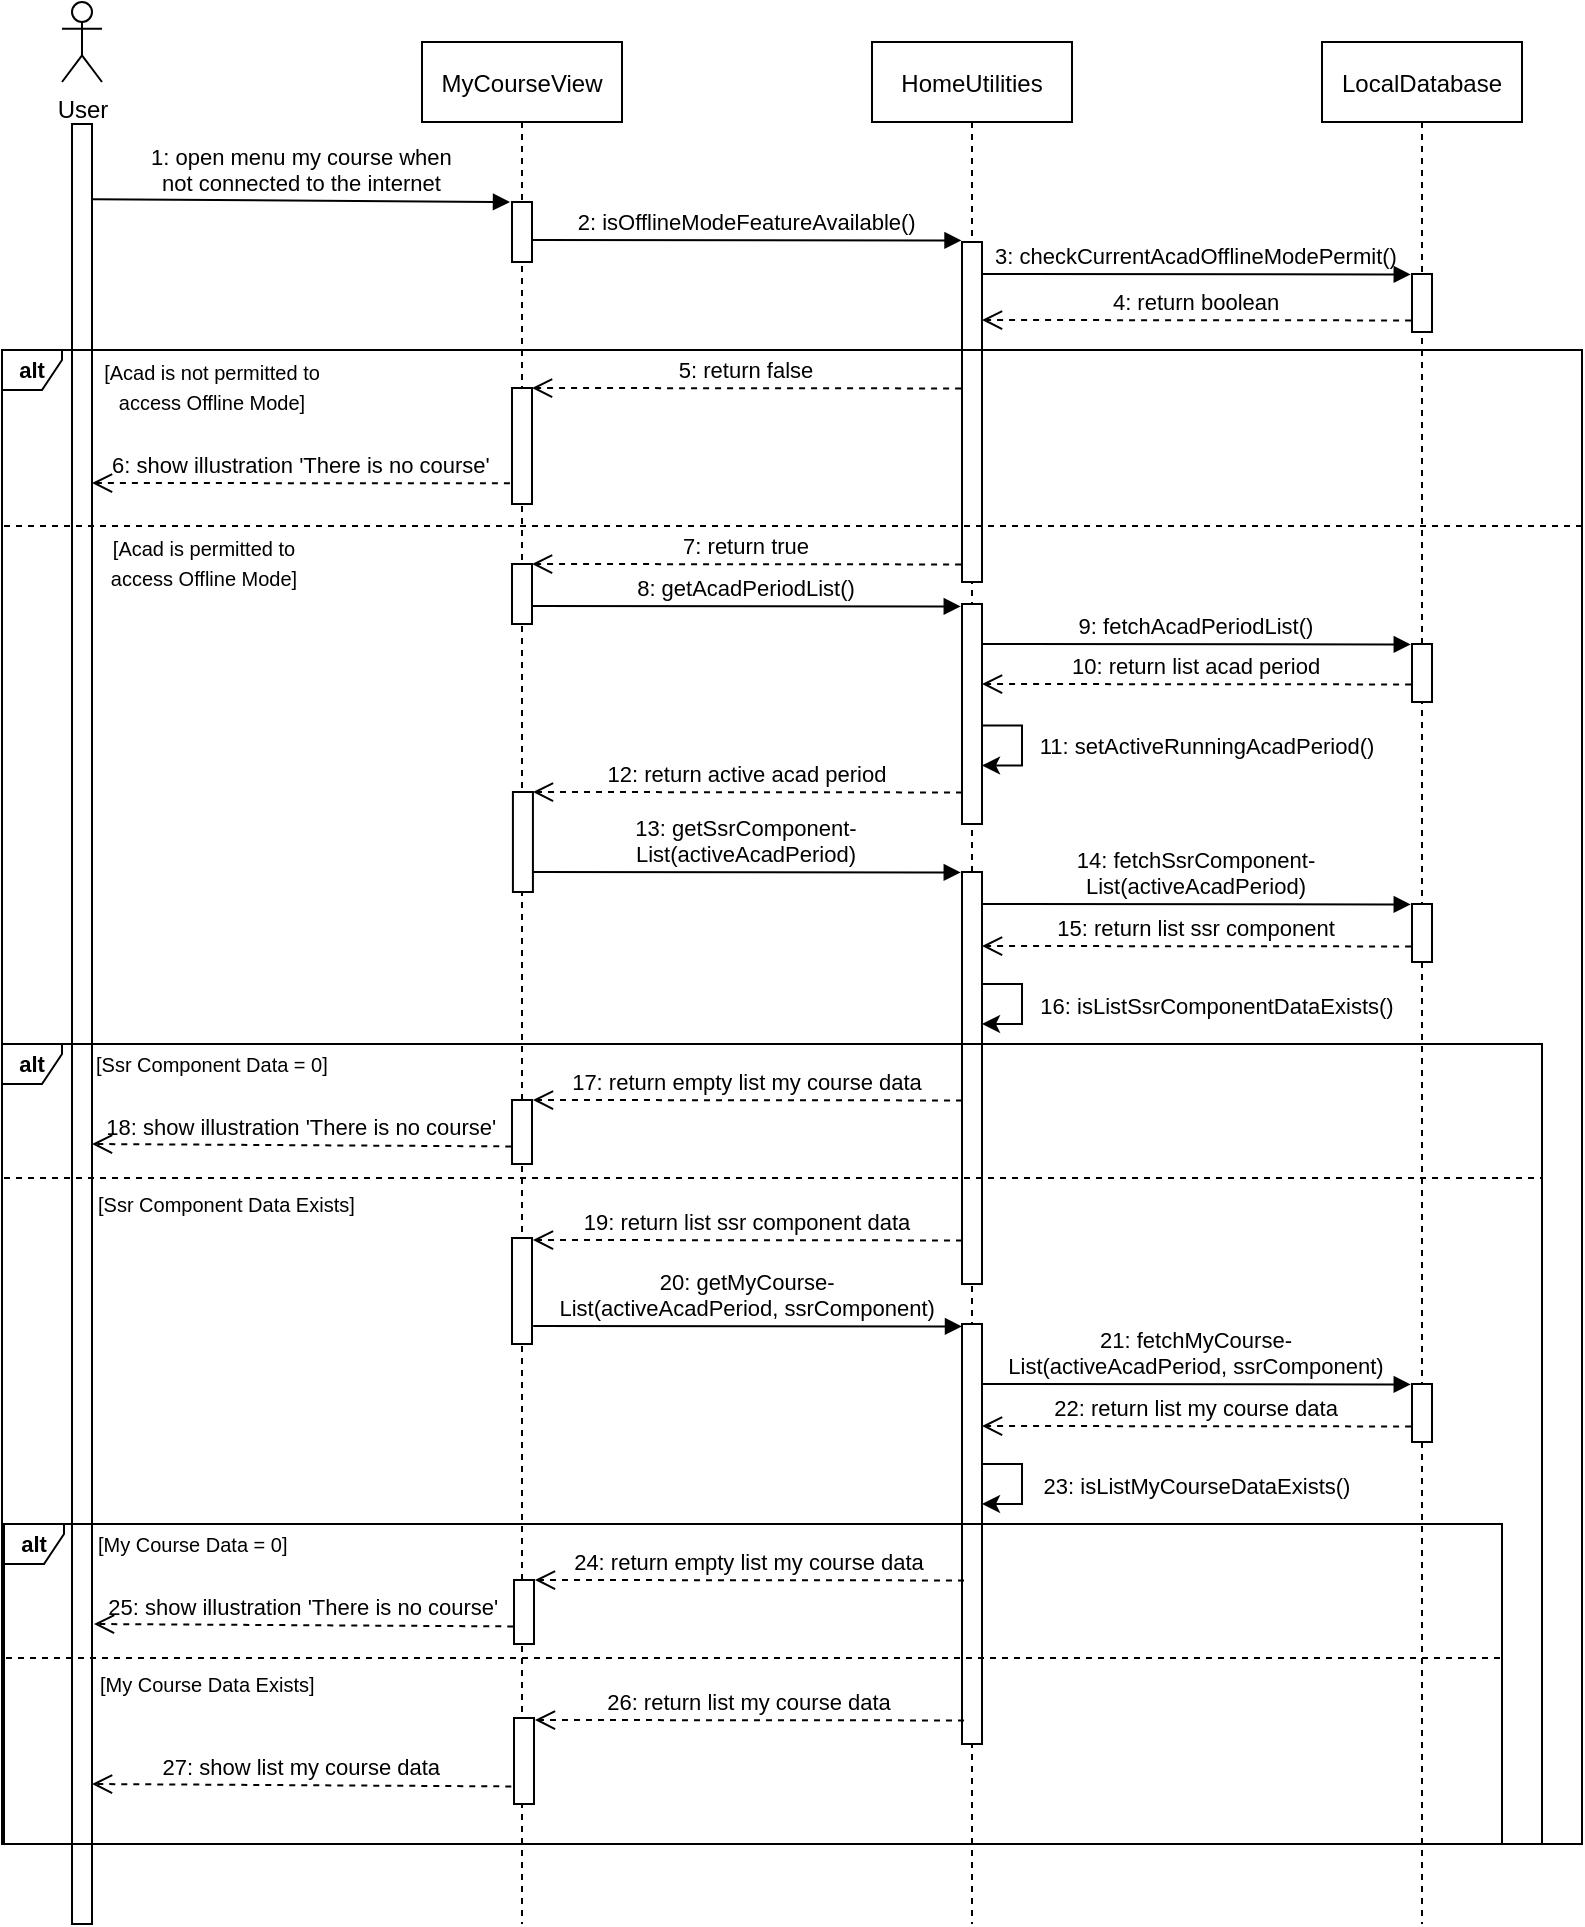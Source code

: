 <mxfile version="20.8.3" type="github">
  <diagram id="kgpKYQtTHZ0yAKxKKP6v" name="Page-1">
    <mxGraphModel dx="3058" dy="612" grid="1" gridSize="10" guides="1" tooltips="1" connect="1" arrows="1" fold="1" page="1" pageScale="1" pageWidth="850" pageHeight="1100" math="0" shadow="0">
      <root>
        <mxCell id="0" />
        <mxCell id="1" parent="0" />
        <mxCell id="3nuBFxr9cyL0pnOWT2aG-1" value="MyCourseView" style="shape=umlLifeline;perimeter=lifelinePerimeter;container=1;collapsible=0;recursiveResize=0;rounded=0;shadow=0;strokeWidth=1;" parent="1" vertex="1">
          <mxGeometry x="-1460" y="80" width="100" height="941" as="geometry" />
        </mxCell>
        <mxCell id="3nuBFxr9cyL0pnOWT2aG-2" value="" style="points=[];perimeter=orthogonalPerimeter;rounded=0;shadow=0;strokeWidth=1;" parent="3nuBFxr9cyL0pnOWT2aG-1" vertex="1">
          <mxGeometry x="45" y="80" width="10" height="30" as="geometry" />
        </mxCell>
        <mxCell id="VgFMn7d585Ha0XAmIZsE-6" value="1: open menu my course when &#xa;not connected to the internet" style="verticalAlign=bottom;endArrow=block;shadow=0;strokeWidth=1;fontStyle=0;labelBorderColor=none;labelBackgroundColor=none;exitX=1.021;exitY=0.034;exitDx=0;exitDy=0;exitPerimeter=0;" parent="3nuBFxr9cyL0pnOWT2aG-1" edge="1">
          <mxGeometry relative="1" as="geometry">
            <mxPoint x="-164.79" y="78.62" as="sourcePoint" />
            <mxPoint x="44" y="80" as="targetPoint" />
          </mxGeometry>
        </mxCell>
        <mxCell id="3nuBFxr9cyL0pnOWT2aG-5" value="HomeUtilities" style="shape=umlLifeline;perimeter=lifelinePerimeter;container=1;collapsible=0;recursiveResize=0;rounded=0;shadow=0;strokeWidth=1;" parent="1" vertex="1">
          <mxGeometry x="-1235" y="80" width="100" height="941" as="geometry" />
        </mxCell>
        <mxCell id="VgFMn7d585Ha0XAmIZsE-7" value="2: isOfflineModeFeatureAvailable()" style="verticalAlign=bottom;endArrow=block;shadow=0;strokeWidth=1;fontStyle=0;labelBorderColor=none;labelBackgroundColor=none;entryX=-0.024;entryY=0.003;entryDx=0;entryDy=0;entryPerimeter=0;" parent="3nuBFxr9cyL0pnOWT2aG-5" edge="1">
          <mxGeometry relative="1" as="geometry">
            <mxPoint x="-169.633" y="99" as="sourcePoint" />
            <mxPoint x="44.76" y="99.21" as="targetPoint" />
          </mxGeometry>
        </mxCell>
        <mxCell id="VgFMn7d585Ha0XAmIZsE-16" value="" style="points=[];perimeter=orthogonalPerimeter;rounded=0;shadow=0;strokeWidth=1;" parent="3nuBFxr9cyL0pnOWT2aG-5" vertex="1">
          <mxGeometry x="45" y="100" width="10" height="170" as="geometry" />
        </mxCell>
        <mxCell id="eCdpHvhe5fwS4jkzBV9C-27" value="" style="points=[];perimeter=orthogonalPerimeter;rounded=0;shadow=0;strokeWidth=1;" vertex="1" parent="1">
          <mxGeometry x="-1190" y="495" width="10" height="206" as="geometry" />
        </mxCell>
        <mxCell id="D12k0bA-BJYKIJGbDswn-10" value="" style="group" parent="1" vertex="1" connectable="0">
          <mxGeometry x="-1640" y="80" width="20" height="710" as="geometry" />
        </mxCell>
        <mxCell id="D12k0bA-BJYKIJGbDswn-4" value="User" style="shape=umlActor;verticalLabelPosition=bottom;verticalAlign=top;html=1;outlineConnect=0;" parent="D12k0bA-BJYKIJGbDswn-10" vertex="1">
          <mxGeometry y="-20" width="20" height="40" as="geometry" />
        </mxCell>
        <mxCell id="VgFMn7d585Ha0XAmIZsE-21" value="" style="points=[];perimeter=orthogonalPerimeter;rounded=0;shadow=0;strokeWidth=1;" parent="1" vertex="1">
          <mxGeometry x="-1635" y="121" width="10" height="900" as="geometry" />
        </mxCell>
        <mxCell id="VgFMn7d585Ha0XAmIZsE-23" value="&lt;b&gt;alt&lt;/b&gt;" style="shape=umlFrame;whiteSpace=wrap;html=1;fontSize=11;width=30;height=20;fillColor=none;" parent="1" vertex="1">
          <mxGeometry x="-1670" y="234" width="790" height="747" as="geometry" />
        </mxCell>
        <mxCell id="VgFMn7d585Ha0XAmIZsE-24" value="&lt;span style=&quot;font-size: 10px;&quot;&gt;[Acad is not permitted to access Offline Mode]&lt;/span&gt;" style="text;html=1;strokeColor=none;fillColor=none;align=center;verticalAlign=middle;whiteSpace=wrap;rounded=0;" parent="1" vertex="1">
          <mxGeometry x="-1620" y="234" width="110" height="35.5" as="geometry" />
        </mxCell>
        <mxCell id="VgFMn7d585Ha0XAmIZsE-25" value="" style="points=[];perimeter=orthogonalPerimeter;rounded=0;shadow=0;strokeWidth=1;" parent="1" vertex="1">
          <mxGeometry x="-1415" y="253" width="10" height="58" as="geometry" />
        </mxCell>
        <mxCell id="VgFMn7d585Ha0XAmIZsE-26" value="5: return false" style="verticalAlign=bottom;endArrow=open;dashed=1;endSize=8;exitX=0;exitY=0.95;shadow=0;strokeWidth=1;entryX=1.046;entryY=0.283;entryDx=0;entryDy=0;entryPerimeter=0;" parent="1" edge="1">
          <mxGeometry relative="1" as="geometry">
            <mxPoint x="-1405" y="253" as="targetPoint" />
            <mxPoint x="-1190.46" y="253.22" as="sourcePoint" />
          </mxGeometry>
        </mxCell>
        <mxCell id="VgFMn7d585Ha0XAmIZsE-49" value="" style="line;strokeWidth=1;fillColor=none;align=left;verticalAlign=middle;spacingTop=-1;spacingLeft=3;spacingRight=3;rotatable=0;labelPosition=right;points=[];portConstraint=eastwest;strokeColor=inherit;fontSize=10;dashed=1;" parent="1" vertex="1">
          <mxGeometry x="-1669" y="318" width="789" height="8" as="geometry" />
        </mxCell>
        <mxCell id="VgFMn7d585Ha0XAmIZsE-50" value="&lt;span style=&quot;font-size: 10px;&quot;&gt;[Acad is permitted to access Offline Mode]&lt;/span&gt;" style="text;html=1;strokeColor=none;fillColor=none;align=center;verticalAlign=middle;whiteSpace=wrap;rounded=0;" parent="1" vertex="1">
          <mxGeometry x="-1624" y="322" width="110" height="35.5" as="geometry" />
        </mxCell>
        <mxCell id="VgFMn7d585Ha0XAmIZsE-52" value="7: return true" style="verticalAlign=bottom;endArrow=open;dashed=1;endSize=8;exitX=0;exitY=0.95;shadow=0;strokeWidth=1;entryX=1.046;entryY=0.283;entryDx=0;entryDy=0;entryPerimeter=0;" parent="1" edge="1">
          <mxGeometry relative="1" as="geometry">
            <mxPoint x="-1405.0" y="341" as="targetPoint" />
            <mxPoint x="-1190.46" y="341.22" as="sourcePoint" />
          </mxGeometry>
        </mxCell>
        <mxCell id="Guo4P8dY95QTmtFHYeZ4-5" value="6: show illustration &#39;There is no course&#39;" style="verticalAlign=bottom;endArrow=open;dashed=1;endSize=8;shadow=0;strokeWidth=1;entryX=1.046;entryY=0.283;entryDx=0;entryDy=0;entryPerimeter=0;exitX=-0.105;exitY=0.86;exitDx=0;exitDy=0;exitPerimeter=0;labelBackgroundColor=none;" parent="1" edge="1">
          <mxGeometry relative="1" as="geometry">
            <mxPoint x="-1625.0" y="300.5" as="targetPoint" />
            <mxPoint x="-1416.05" y="300.66" as="sourcePoint" />
          </mxGeometry>
        </mxCell>
        <mxCell id="Guo4P8dY95QTmtFHYeZ4-6" value="" style="points=[];perimeter=orthogonalPerimeter;rounded=0;shadow=0;strokeWidth=1;" parent="1" vertex="1">
          <mxGeometry x="-1415" y="341" width="10" height="30" as="geometry" />
        </mxCell>
        <mxCell id="Guo4P8dY95QTmtFHYeZ4-7" value="8: getAcadPeriodList()" style="verticalAlign=bottom;endArrow=block;shadow=0;strokeWidth=1;fontStyle=0;labelBorderColor=none;labelBackgroundColor=none;entryX=-0.024;entryY=0.003;entryDx=0;entryDy=0;entryPerimeter=0;" parent="1" edge="1">
          <mxGeometry relative="1" as="geometry">
            <mxPoint x="-1405.003" y="362" as="sourcePoint" />
            <mxPoint x="-1190.61" y="362.21" as="targetPoint" />
          </mxGeometry>
        </mxCell>
        <mxCell id="Guo4P8dY95QTmtFHYeZ4-11" value="&lt;b&gt;alt&lt;/b&gt;" style="shape=umlFrame;whiteSpace=wrap;html=1;fontSize=11;width=30;height=20;fillColor=none;" parent="1" vertex="1">
          <mxGeometry x="-1670" y="581" width="770" height="400" as="geometry" />
        </mxCell>
        <mxCell id="Guo4P8dY95QTmtFHYeZ4-12" value="&lt;span style=&quot;font-size: 10px;&quot;&gt;[Ssr Component Data = 0]&lt;/span&gt;" style="text;html=1;strokeColor=none;fillColor=none;align=left;verticalAlign=middle;whiteSpace=wrap;rounded=0;" parent="1" vertex="1">
          <mxGeometry x="-1625" y="581" width="125" height="20" as="geometry" />
        </mxCell>
        <mxCell id="Guo4P8dY95QTmtFHYeZ4-13" value="17: return empty list my course data" style="verticalAlign=bottom;endArrow=open;dashed=1;endSize=8;exitX=0;exitY=0.95;shadow=0;strokeWidth=1;entryX=1.046;entryY=0.283;entryDx=0;entryDy=0;entryPerimeter=0;" parent="1" edge="1">
          <mxGeometry relative="1" as="geometry">
            <mxPoint x="-1404.54" y="609" as="targetPoint" />
            <mxPoint x="-1190" y="609.22" as="sourcePoint" />
          </mxGeometry>
        </mxCell>
        <mxCell id="Guo4P8dY95QTmtFHYeZ4-14" value="" style="points=[];perimeter=orthogonalPerimeter;rounded=0;shadow=0;strokeWidth=1;" parent="1" vertex="1">
          <mxGeometry x="-1415" y="609" width="10" height="32" as="geometry" />
        </mxCell>
        <mxCell id="Guo4P8dY95QTmtFHYeZ4-15" value="18: show illustration &#39;There is no course&#39;" style="verticalAlign=bottom;endArrow=open;dashed=1;endSize=8;shadow=0;strokeWidth=1;entryX=1.046;entryY=0.283;entryDx=0;entryDy=0;entryPerimeter=0;exitX=-0.036;exitY=0.882;exitDx=0;exitDy=0;exitPerimeter=0;labelBackgroundColor=none;" parent="1" edge="1">
          <mxGeometry relative="1" as="geometry">
            <mxPoint x="-1625.0" y="631.0" as="targetPoint" />
            <mxPoint x="-1415.36" y="632.21" as="sourcePoint" />
          </mxGeometry>
        </mxCell>
        <mxCell id="Guo4P8dY95QTmtFHYeZ4-18" value="" style="line;strokeWidth=1;fillColor=none;align=left;verticalAlign=middle;spacingTop=-1;spacingLeft=3;spacingRight=3;rotatable=0;labelPosition=right;points=[];portConstraint=eastwest;strokeColor=inherit;fontSize=10;dashed=1;" parent="1" vertex="1">
          <mxGeometry x="-1669" y="644" width="769" height="8" as="geometry" />
        </mxCell>
        <mxCell id="Guo4P8dY95QTmtFHYeZ4-19" value="&lt;span style=&quot;font-size: 10px;&quot;&gt;[Ssr Component Data Exists]&lt;/span&gt;" style="text;html=1;strokeColor=none;fillColor=none;align=left;verticalAlign=middle;whiteSpace=wrap;rounded=0;" parent="1" vertex="1">
          <mxGeometry x="-1624" y="651" width="135" height="20" as="geometry" />
        </mxCell>
        <mxCell id="Guo4P8dY95QTmtFHYeZ4-20" value="" style="points=[];perimeter=orthogonalPerimeter;rounded=0;shadow=0;strokeWidth=1;" parent="1" vertex="1">
          <mxGeometry x="-1415" y="678" width="10" height="53" as="geometry" />
        </mxCell>
        <mxCell id="Guo4P8dY95QTmtFHYeZ4-21" value="19: return list ssr component data" style="verticalAlign=bottom;endArrow=open;dashed=1;endSize=8;exitX=0;exitY=0.95;shadow=0;strokeWidth=1;entryX=1.046;entryY=0.283;entryDx=0;entryDy=0;entryPerimeter=0;" parent="1" edge="1">
          <mxGeometry relative="1" as="geometry">
            <mxPoint x="-1404.54" y="679" as="targetPoint" />
            <mxPoint x="-1190.0" y="679.22" as="sourcePoint" />
          </mxGeometry>
        </mxCell>
        <mxCell id="eCdpHvhe5fwS4jkzBV9C-2" value="LocalDatabase" style="shape=umlLifeline;perimeter=lifelinePerimeter;container=1;collapsible=0;recursiveResize=0;rounded=0;shadow=0;strokeWidth=1;" vertex="1" parent="1">
          <mxGeometry x="-1010" y="80" width="100" height="941" as="geometry" />
        </mxCell>
        <mxCell id="eCdpHvhe5fwS4jkzBV9C-8" value="" style="points=[];perimeter=orthogonalPerimeter;rounded=0;shadow=0;strokeWidth=1;" vertex="1" parent="1">
          <mxGeometry x="-965" y="196" width="10" height="29" as="geometry" />
        </mxCell>
        <mxCell id="eCdpHvhe5fwS4jkzBV9C-9" value="3: checkCurrentAcadOfflineModePermit()" style="verticalAlign=bottom;endArrow=block;shadow=0;strokeWidth=1;fontStyle=0;labelBorderColor=none;labelBackgroundColor=none;entryX=-0.024;entryY=0.003;entryDx=0;entryDy=0;entryPerimeter=0;" edge="1" parent="1">
          <mxGeometry relative="1" as="geometry">
            <mxPoint x="-1180.003" y="196" as="sourcePoint" />
            <mxPoint x="-965.61" y="196.21" as="targetPoint" />
          </mxGeometry>
        </mxCell>
        <mxCell id="eCdpHvhe5fwS4jkzBV9C-10" value="4: return boolean" style="verticalAlign=bottom;endArrow=open;dashed=1;endSize=8;exitX=0;exitY=0.95;shadow=0;strokeWidth=1;entryX=1.046;entryY=0.283;entryDx=0;entryDy=0;entryPerimeter=0;" edge="1" parent="1">
          <mxGeometry relative="1" as="geometry">
            <mxPoint x="-1180" y="219" as="targetPoint" />
            <mxPoint x="-965.46" y="219.22" as="sourcePoint" />
          </mxGeometry>
        </mxCell>
        <mxCell id="eCdpHvhe5fwS4jkzBV9C-11" value="" style="points=[];perimeter=orthogonalPerimeter;rounded=0;shadow=0;strokeWidth=1;" vertex="1" parent="1">
          <mxGeometry x="-965" y="381" width="10" height="29" as="geometry" />
        </mxCell>
        <mxCell id="eCdpHvhe5fwS4jkzBV9C-12" value="9: fetchAcadPeriodList()" style="verticalAlign=bottom;endArrow=block;shadow=0;strokeWidth=1;fontStyle=0;labelBorderColor=none;labelBackgroundColor=none;entryX=-0.024;entryY=0.003;entryDx=0;entryDy=0;entryPerimeter=0;" edge="1" parent="1">
          <mxGeometry relative="1" as="geometry">
            <mxPoint x="-1180.003" y="381" as="sourcePoint" />
            <mxPoint x="-965.61" y="381.21" as="targetPoint" />
          </mxGeometry>
        </mxCell>
        <mxCell id="eCdpHvhe5fwS4jkzBV9C-13" value="10: return list acad period" style="verticalAlign=bottom;endArrow=open;dashed=1;endSize=8;exitX=0;exitY=0.95;shadow=0;strokeWidth=1;entryX=1.046;entryY=0.283;entryDx=0;entryDy=0;entryPerimeter=0;" edge="1" parent="1">
          <mxGeometry relative="1" as="geometry">
            <mxPoint x="-1180.0" y="401" as="targetPoint" />
            <mxPoint x="-965.46" y="401.22" as="sourcePoint" />
          </mxGeometry>
        </mxCell>
        <mxCell id="eCdpHvhe5fwS4jkzBV9C-14" value="" style="endArrow=classic;html=1;rounded=0;labelBackgroundColor=none;labelBorderColor=none;edgeStyle=elbowEdgeStyle;" edge="1" parent="1">
          <mxGeometry x="-1" y="41" width="50" height="50" relative="1" as="geometry">
            <mxPoint x="-1180" y="421.75" as="sourcePoint" />
            <mxPoint x="-1180" y="441.75" as="targetPoint" />
            <Array as="points">
              <mxPoint x="-1160" y="431.75" />
            </Array>
            <mxPoint x="-40" y="31" as="offset" />
          </mxGeometry>
        </mxCell>
        <mxCell id="eCdpHvhe5fwS4jkzBV9C-15" value="&lt;font style=&quot;font-size: 11px;&quot;&gt;11: setActiveRunningAcadPeriod()&lt;/font&gt;" style="text;html=1;strokeColor=none;fillColor=none;align=center;verticalAlign=middle;whiteSpace=wrap;rounded=0;" vertex="1" parent="1">
          <mxGeometry x="-1155" y="422.25" width="175" height="20" as="geometry" />
        </mxCell>
        <mxCell id="eCdpHvhe5fwS4jkzBV9C-16" value="12: return active acad period" style="verticalAlign=bottom;endArrow=open;dashed=1;endSize=8;exitX=0;exitY=0.95;shadow=0;strokeWidth=1;entryX=1.046;entryY=0.283;entryDx=0;entryDy=0;entryPerimeter=0;" edge="1" parent="1">
          <mxGeometry relative="1" as="geometry">
            <mxPoint x="-1404.54" y="455" as="targetPoint" />
            <mxPoint x="-1190" y="455.22" as="sourcePoint" />
          </mxGeometry>
        </mxCell>
        <mxCell id="eCdpHvhe5fwS4jkzBV9C-17" value="" style="points=[];perimeter=orthogonalPerimeter;rounded=0;shadow=0;strokeWidth=1;" vertex="1" parent="1">
          <mxGeometry x="-1414.54" y="455" width="10" height="50" as="geometry" />
        </mxCell>
        <mxCell id="eCdpHvhe5fwS4jkzBV9C-18" value="13: getSsrComponent-&#xa;List(activeAcadPeriod)" style="verticalAlign=bottom;endArrow=block;shadow=0;strokeWidth=1;fontStyle=0;labelBorderColor=none;labelBackgroundColor=none;entryX=-0.024;entryY=0.003;entryDx=0;entryDy=0;entryPerimeter=0;" edge="1" parent="1">
          <mxGeometry relative="1" as="geometry">
            <mxPoint x="-1405.003" y="495.0" as="sourcePoint" />
            <mxPoint x="-1190.61" y="495.21" as="targetPoint" />
          </mxGeometry>
        </mxCell>
        <mxCell id="eCdpHvhe5fwS4jkzBV9C-20" value="" style="points=[];perimeter=orthogonalPerimeter;rounded=0;shadow=0;strokeWidth=1;" vertex="1" parent="1">
          <mxGeometry x="-965" y="511" width="10" height="29" as="geometry" />
        </mxCell>
        <mxCell id="eCdpHvhe5fwS4jkzBV9C-21" value="14: fetchSsrComponent-&#xa;List(activeAcadPeriod)" style="verticalAlign=bottom;endArrow=block;shadow=0;strokeWidth=1;fontStyle=0;labelBorderColor=none;labelBackgroundColor=none;entryX=-0.024;entryY=0.003;entryDx=0;entryDy=0;entryPerimeter=0;" edge="1" parent="1">
          <mxGeometry relative="1" as="geometry">
            <mxPoint x="-1180.003" y="511" as="sourcePoint" />
            <mxPoint x="-965.61" y="511.21" as="targetPoint" />
          </mxGeometry>
        </mxCell>
        <mxCell id="eCdpHvhe5fwS4jkzBV9C-22" value="15: return list ssr component" style="verticalAlign=bottom;endArrow=open;dashed=1;endSize=8;exitX=0;exitY=0.95;shadow=0;strokeWidth=1;entryX=1.046;entryY=0.283;entryDx=0;entryDy=0;entryPerimeter=0;" edge="1" parent="1">
          <mxGeometry relative="1" as="geometry">
            <mxPoint x="-1180" y="532" as="targetPoint" />
            <mxPoint x="-965.46" y="532.22" as="sourcePoint" />
          </mxGeometry>
        </mxCell>
        <mxCell id="eCdpHvhe5fwS4jkzBV9C-23" value="" style="endArrow=classic;html=1;rounded=0;labelBackgroundColor=none;labelBorderColor=none;edgeStyle=elbowEdgeStyle;" edge="1" parent="1">
          <mxGeometry x="-1" y="41" width="50" height="50" relative="1" as="geometry">
            <mxPoint x="-1180" y="551" as="sourcePoint" />
            <mxPoint x="-1180" y="571" as="targetPoint" />
            <Array as="points">
              <mxPoint x="-1160" y="561" />
            </Array>
            <mxPoint x="-40" y="31" as="offset" />
          </mxGeometry>
        </mxCell>
        <mxCell id="eCdpHvhe5fwS4jkzBV9C-24" value="&lt;font style=&quot;font-size: 11px;&quot;&gt;16: isListSsrComponentDataExists()&lt;/font&gt;" style="text;html=1;strokeColor=none;fillColor=none;align=center;verticalAlign=middle;whiteSpace=wrap;rounded=0;" vertex="1" parent="1">
          <mxGeometry x="-1155" y="551.5" width="185" height="20" as="geometry" />
        </mxCell>
        <mxCell id="eCdpHvhe5fwS4jkzBV9C-26" value="" style="points=[];perimeter=orthogonalPerimeter;rounded=0;shadow=0;strokeWidth=1;" vertex="1" parent="1">
          <mxGeometry x="-1190" y="361" width="10" height="110" as="geometry" />
        </mxCell>
        <mxCell id="eCdpHvhe5fwS4jkzBV9C-28" value="20: getMyCourse-&#xa;List(activeAcadPeriod, ssrComponent)" style="verticalAlign=bottom;endArrow=block;shadow=0;strokeWidth=1;fontStyle=0;labelBorderColor=none;labelBackgroundColor=none;entryX=-0.024;entryY=0.003;entryDx=0;entryDy=0;entryPerimeter=0;" edge="1" parent="1">
          <mxGeometry relative="1" as="geometry">
            <mxPoint x="-1404.393" y="722.0" as="sourcePoint" />
            <mxPoint x="-1190.0" y="722.21" as="targetPoint" />
          </mxGeometry>
        </mxCell>
        <mxCell id="eCdpHvhe5fwS4jkzBV9C-29" value="" style="points=[];perimeter=orthogonalPerimeter;rounded=0;shadow=0;strokeWidth=1;" vertex="1" parent="1">
          <mxGeometry x="-1190" y="721" width="10" height="210" as="geometry" />
        </mxCell>
        <mxCell id="eCdpHvhe5fwS4jkzBV9C-30" value="" style="points=[];perimeter=orthogonalPerimeter;rounded=0;shadow=0;strokeWidth=1;" vertex="1" parent="1">
          <mxGeometry x="-965" y="751" width="10" height="29" as="geometry" />
        </mxCell>
        <mxCell id="eCdpHvhe5fwS4jkzBV9C-31" value="21: fetchMyCourse-&#xa;List(activeAcadPeriod, ssrComponent)" style="verticalAlign=bottom;endArrow=block;shadow=0;strokeWidth=1;fontStyle=0;labelBorderColor=none;labelBackgroundColor=none;entryX=-0.024;entryY=0.003;entryDx=0;entryDy=0;entryPerimeter=0;" edge="1" parent="1">
          <mxGeometry relative="1" as="geometry">
            <mxPoint x="-1180.003" y="751.0" as="sourcePoint" />
            <mxPoint x="-965.61" y="751.21" as="targetPoint" />
          </mxGeometry>
        </mxCell>
        <mxCell id="eCdpHvhe5fwS4jkzBV9C-32" value="22: return list my course data" style="verticalAlign=bottom;endArrow=open;dashed=1;endSize=8;exitX=0;exitY=0.95;shadow=0;strokeWidth=1;entryX=1.046;entryY=0.283;entryDx=0;entryDy=0;entryPerimeter=0;" edge="1" parent="1">
          <mxGeometry relative="1" as="geometry">
            <mxPoint x="-1180" y="772" as="targetPoint" />
            <mxPoint x="-965.46" y="772.22" as="sourcePoint" />
          </mxGeometry>
        </mxCell>
        <mxCell id="eCdpHvhe5fwS4jkzBV9C-33" value="" style="endArrow=classic;html=1;rounded=0;labelBackgroundColor=none;labelBorderColor=none;edgeStyle=elbowEdgeStyle;" edge="1" parent="1">
          <mxGeometry x="-1" y="41" width="50" height="50" relative="1" as="geometry">
            <mxPoint x="-1180" y="791" as="sourcePoint" />
            <mxPoint x="-1180" y="811" as="targetPoint" />
            <Array as="points">
              <mxPoint x="-1160" y="801" />
            </Array>
            <mxPoint x="-40" y="31" as="offset" />
          </mxGeometry>
        </mxCell>
        <mxCell id="eCdpHvhe5fwS4jkzBV9C-34" value="&lt;font style=&quot;font-size: 11px;&quot;&gt;23: isListMyCourseDataExists()&lt;/font&gt;" style="text;html=1;strokeColor=none;fillColor=none;align=center;verticalAlign=middle;whiteSpace=wrap;rounded=0;" vertex="1" parent="1">
          <mxGeometry x="-1155" y="791.5" width="165" height="20" as="geometry" />
        </mxCell>
        <mxCell id="eCdpHvhe5fwS4jkzBV9C-35" value="&lt;b&gt;alt&lt;/b&gt;" style="shape=umlFrame;whiteSpace=wrap;html=1;fontSize=11;width=30;height=20;fillColor=none;" vertex="1" parent="1">
          <mxGeometry x="-1669" y="821" width="749" height="160" as="geometry" />
        </mxCell>
        <mxCell id="eCdpHvhe5fwS4jkzBV9C-36" value="&lt;span style=&quot;font-size: 10px;&quot;&gt;[My Course Data = 0]&lt;/span&gt;" style="text;html=1;strokeColor=none;fillColor=none;align=left;verticalAlign=middle;whiteSpace=wrap;rounded=0;" vertex="1" parent="1">
          <mxGeometry x="-1624" y="821" width="125" height="20" as="geometry" />
        </mxCell>
        <mxCell id="eCdpHvhe5fwS4jkzBV9C-37" value="24: return empty list my course data" style="verticalAlign=bottom;endArrow=open;dashed=1;endSize=8;exitX=0;exitY=0.95;shadow=0;strokeWidth=1;entryX=1.046;entryY=0.283;entryDx=0;entryDy=0;entryPerimeter=0;" edge="1" parent="1">
          <mxGeometry relative="1" as="geometry">
            <mxPoint x="-1403.54" y="849" as="targetPoint" />
            <mxPoint x="-1189" y="849.22" as="sourcePoint" />
          </mxGeometry>
        </mxCell>
        <mxCell id="eCdpHvhe5fwS4jkzBV9C-38" value="" style="points=[];perimeter=orthogonalPerimeter;rounded=0;shadow=0;strokeWidth=1;" vertex="1" parent="1">
          <mxGeometry x="-1414" y="849" width="10" height="32" as="geometry" />
        </mxCell>
        <mxCell id="eCdpHvhe5fwS4jkzBV9C-39" value="25: show illustration &#39;There is no course&#39;" style="verticalAlign=bottom;endArrow=open;dashed=1;endSize=8;shadow=0;strokeWidth=1;entryX=1.046;entryY=0.283;entryDx=0;entryDy=0;entryPerimeter=0;exitX=-0.036;exitY=0.882;exitDx=0;exitDy=0;exitPerimeter=0;labelBackgroundColor=none;" edge="1" parent="1">
          <mxGeometry relative="1" as="geometry">
            <mxPoint x="-1624.0" y="871" as="targetPoint" />
            <mxPoint x="-1414.36" y="872.21" as="sourcePoint" />
          </mxGeometry>
        </mxCell>
        <mxCell id="eCdpHvhe5fwS4jkzBV9C-40" value="" style="line;strokeWidth=1;fillColor=none;align=left;verticalAlign=middle;spacingTop=-1;spacingLeft=3;spacingRight=3;rotatable=0;labelPosition=right;points=[];portConstraint=eastwest;strokeColor=inherit;fontSize=10;dashed=1;" vertex="1" parent="1">
          <mxGeometry x="-1668" y="884" width="748" height="8" as="geometry" />
        </mxCell>
        <mxCell id="eCdpHvhe5fwS4jkzBV9C-41" value="&lt;span style=&quot;font-size: 10px;&quot;&gt;[My Course Data Exists]&lt;/span&gt;" style="text;html=1;strokeColor=none;fillColor=none;align=left;verticalAlign=middle;whiteSpace=wrap;rounded=0;" vertex="1" parent="1">
          <mxGeometry x="-1623" y="891" width="135" height="20" as="geometry" />
        </mxCell>
        <mxCell id="eCdpHvhe5fwS4jkzBV9C-42" value="" style="points=[];perimeter=orthogonalPerimeter;rounded=0;shadow=0;strokeWidth=1;" vertex="1" parent="1">
          <mxGeometry x="-1414" y="918" width="10" height="43" as="geometry" />
        </mxCell>
        <mxCell id="eCdpHvhe5fwS4jkzBV9C-43" value="26: return list my course data" style="verticalAlign=bottom;endArrow=open;dashed=1;endSize=8;exitX=0;exitY=0.95;shadow=0;strokeWidth=1;entryX=1.046;entryY=0.283;entryDx=0;entryDy=0;entryPerimeter=0;" edge="1" parent="1">
          <mxGeometry relative="1" as="geometry">
            <mxPoint x="-1403.54" y="919" as="targetPoint" />
            <mxPoint x="-1189" y="919.22" as="sourcePoint" />
          </mxGeometry>
        </mxCell>
        <mxCell id="eCdpHvhe5fwS4jkzBV9C-52" value="27: show list my course data" style="verticalAlign=bottom;endArrow=open;dashed=1;endSize=8;shadow=0;strokeWidth=1;entryX=1.046;entryY=0.283;entryDx=0;entryDy=0;entryPerimeter=0;exitX=-0.036;exitY=0.882;exitDx=0;exitDy=0;exitPerimeter=0;labelBackgroundColor=none;" edge="1" parent="1">
          <mxGeometry relative="1" as="geometry">
            <mxPoint x="-1625.0" y="951" as="targetPoint" />
            <mxPoint x="-1415.36" y="952.21" as="sourcePoint" />
          </mxGeometry>
        </mxCell>
      </root>
    </mxGraphModel>
  </diagram>
</mxfile>
